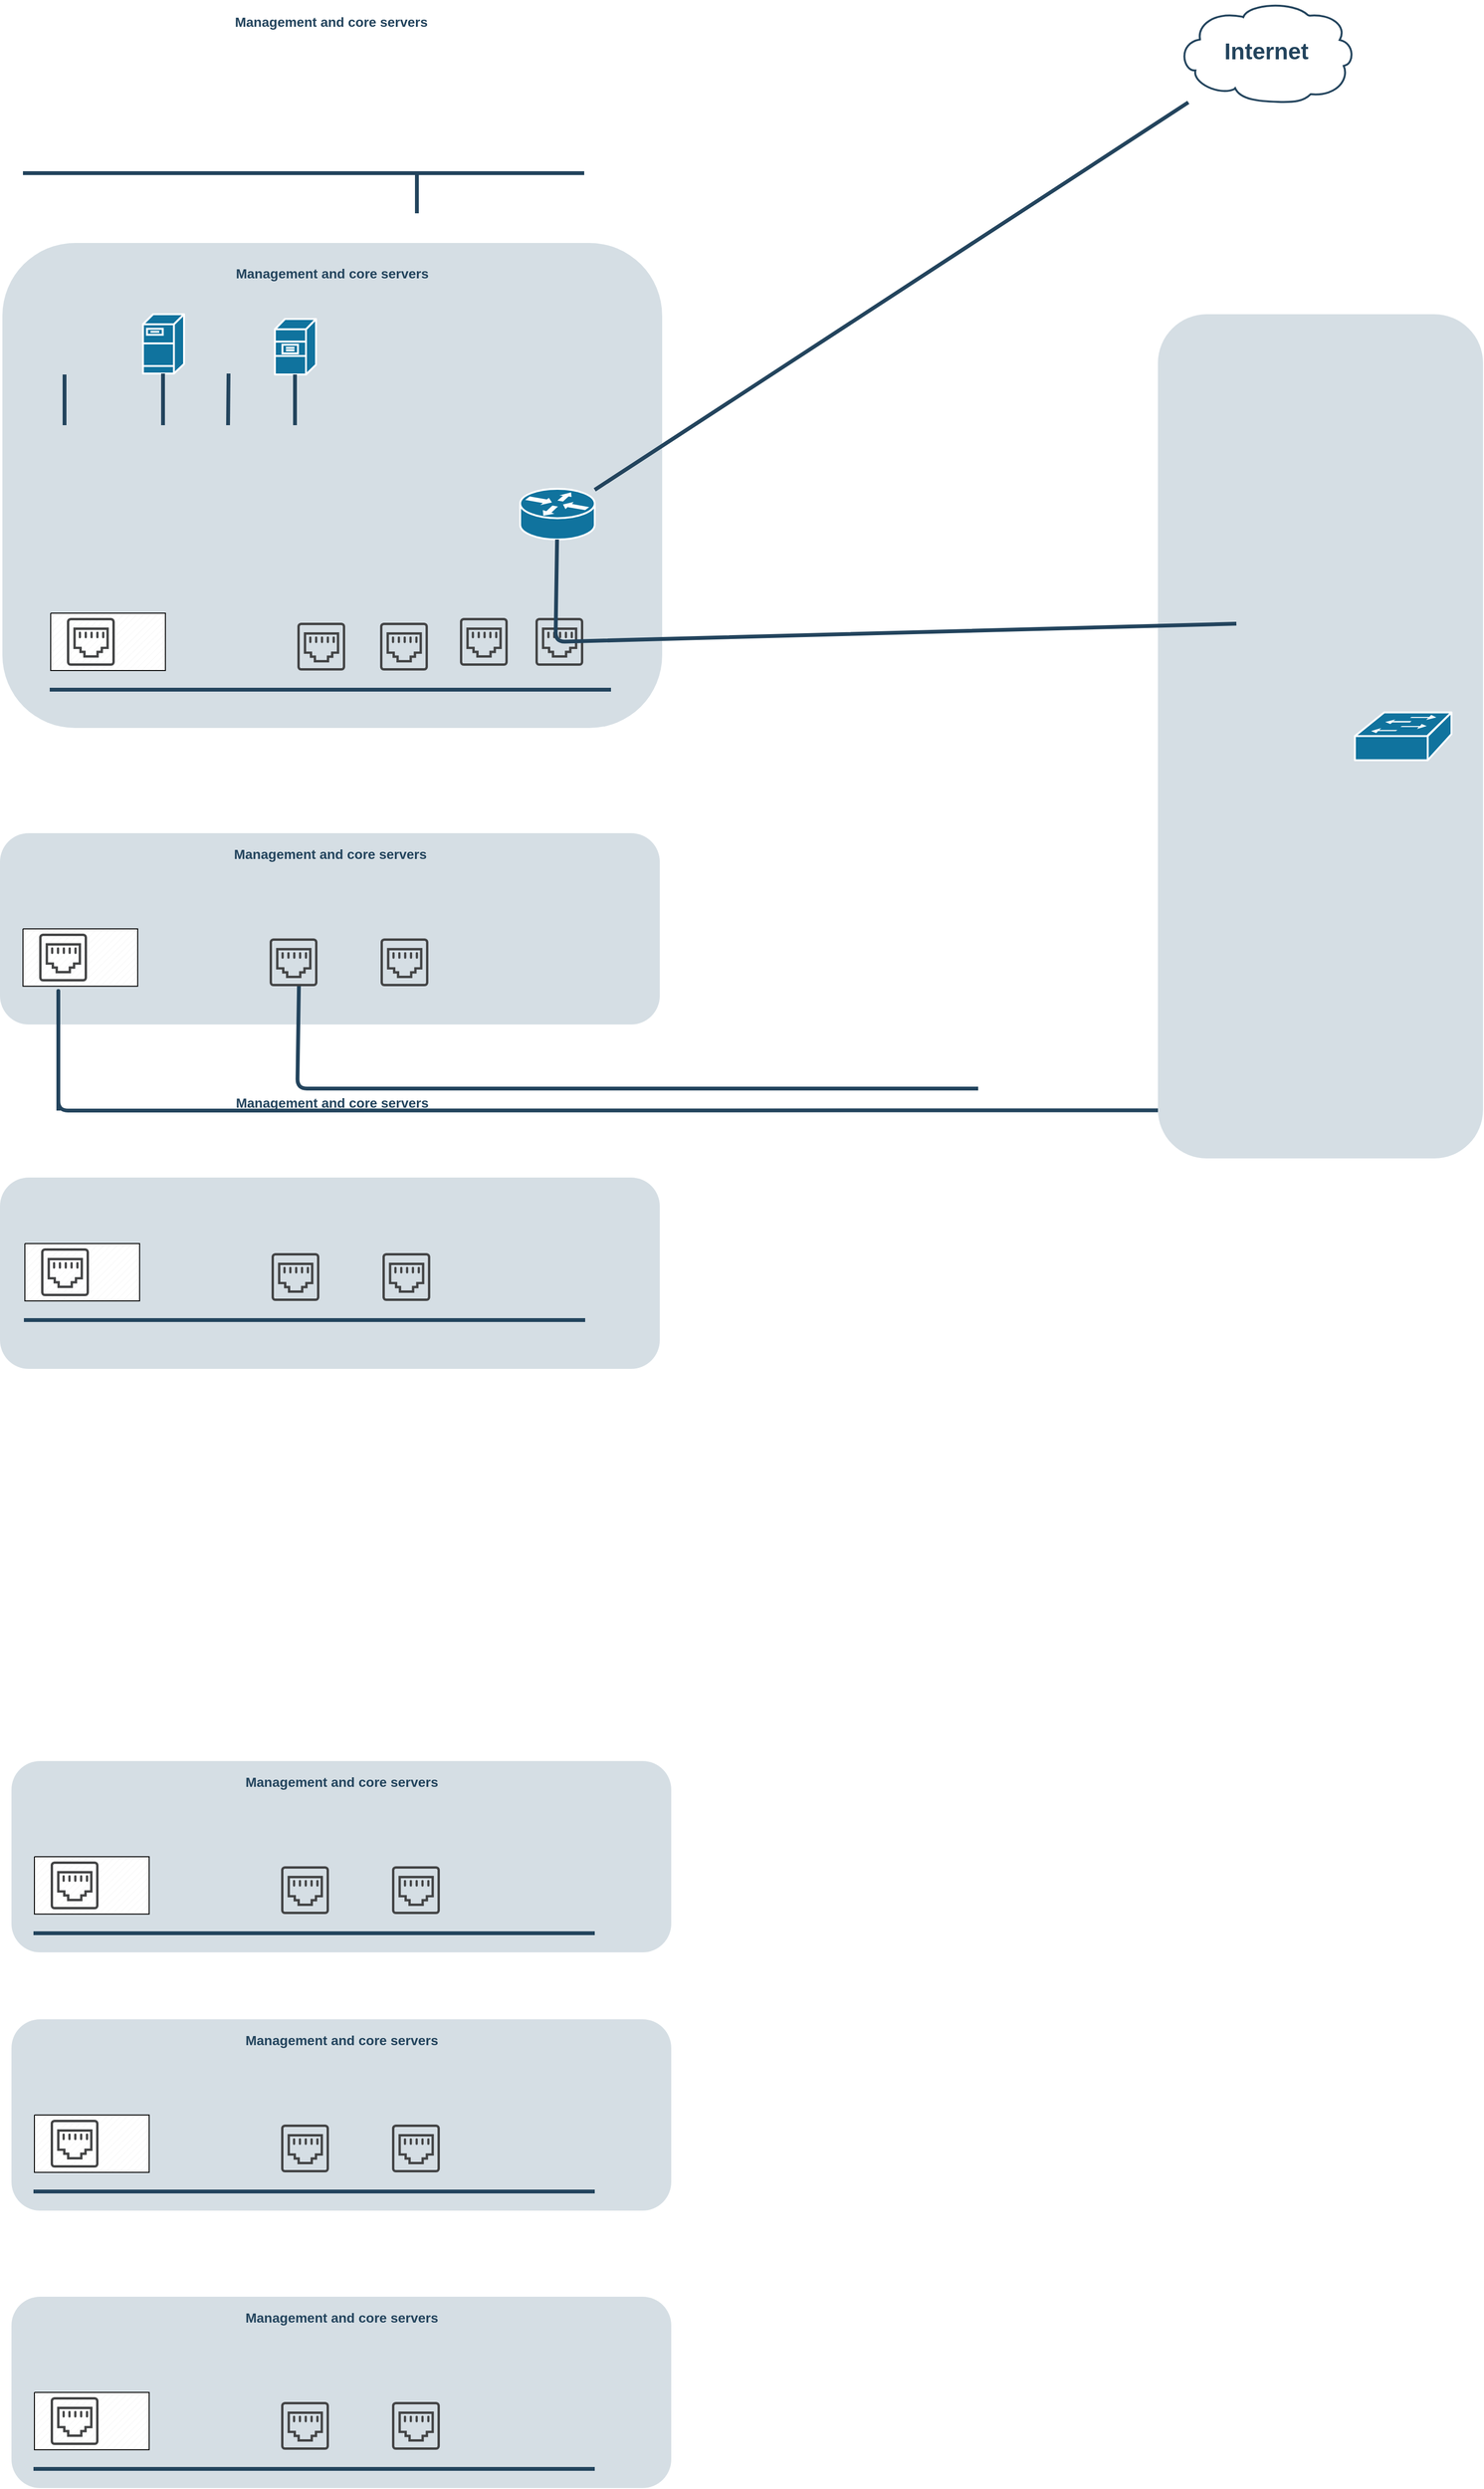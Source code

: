 <mxfile version="13.7.5" type="github">
  <diagram id="6a731a19-8d31-9384-78a2-239565b7b9f0" name="Page-1">
    <mxGraphModel dx="2031" dy="1020" grid="1" gridSize="10" guides="1" tooltips="1" connect="1" arrows="1" fold="1" page="1" pageScale="1" pageWidth="827" pageHeight="1169" background="#ffffff" math="0" shadow="0">
      <root>
        <mxCell id="0" />
        <mxCell id="1" parent="0" />
        <mxCell id="2095" value="" style="rounded=1;whiteSpace=wrap;html=1;strokeColor=none;fillColor=#BAC8D3;fontSize=24;fontColor=#23445D;align=center;opacity=60;" parent="1" vertex="1">
          <mxGeometry x="1240" y="357.5" width="340" height="882.5" as="geometry" />
        </mxCell>
        <mxCell id="2109" value="Internet" style="shape=mxgraph.cisco.storage.cloud;html=1;dashed=0;strokeColor=#23445D;fillColor=#ffffff;strokeWidth=2;fontFamily=Helvetica;fontSize=24;fontColor=#23445D;align=center;fontStyle=1" parent="1" vertex="1">
          <mxGeometry x="1260" y="30" width="186" height="106" as="geometry" />
        </mxCell>
        <mxCell id="2136" value="" style="shape=mxgraph.cisco.switches.workgroup_switch;html=1;dashed=0;fillColor=#10739E;strokeColor=#ffffff;strokeWidth=2;verticalLabelPosition=bottom;verticalAlign=top;fontFamily=Helvetica;fontSize=36;fontColor=#FFB366" parent="1" vertex="1">
          <mxGeometry x="1446" y="773.75" width="101" height="50" as="geometry" />
        </mxCell>
        <mxCell id="2152" value="" style="line;html=1;strokeColor=#23445D;" parent="1" vertex="1">
          <mxGeometry x="53" y="205" width="587" height="10" as="geometry" />
        </mxCell>
        <mxCell id="2162" value="" style="edgeStyle=elbowEdgeStyle;elbow=horizontal;endArrow=none;html=1;strokeColor=#23445D;endFill=0;strokeWidth=4;rounded=1" parent="1" edge="1">
          <mxGeometry width="100" height="100" relative="1" as="geometry">
            <mxPoint x="465" y="210" as="sourcePoint" />
            <mxPoint x="465" y="252" as="targetPoint" />
          </mxGeometry>
        </mxCell>
        <mxCell id="2226" value="&lt;font color=&quot;#23445d&quot;&gt;Management and core servers&lt;/font&gt;" style="rounded=1;whiteSpace=wrap;html=1;strokeColor=none;fillColor=none;fontSize=14;fontColor=#742B21;align=center;fontStyle=1" parent="1" vertex="1">
          <mxGeometry x="263" y="42" width="225" height="19" as="geometry" />
        </mxCell>
        <mxCell id="hnnvce4qbMv4iyodjOSm-2261" value="" style="rounded=1;whiteSpace=wrap;html=1;strokeColor=none;fillColor=#BAC8D3;fontSize=24;fontColor=#23445D;align=center;opacity=60;" vertex="1" parent="1">
          <mxGeometry x="31.5" y="283" width="690" height="507" as="geometry" />
        </mxCell>
        <mxCell id="hnnvce4qbMv4iyodjOSm-2263" value="" style="shape=mxgraph.cisco.servers.fileserver;html=1;dashed=0;fillColor=#10739E;strokeColor=#ffffff;strokeWidth=2;verticalLabelPosition=bottom;verticalAlign=top;fontFamily=Helvetica;fontSize=36;fontColor=#FFB366" vertex="1" parent="1">
          <mxGeometry x="178.5" y="357.5" width="43" height="62" as="geometry" />
        </mxCell>
        <mxCell id="hnnvce4qbMv4iyodjOSm-2265" value="" style="shape=mxgraph.cisco.servers.file_server;html=1;dashed=0;fillColor=#10739E;strokeColor=#ffffff;strokeWidth=2;verticalLabelPosition=bottom;verticalAlign=top;fontFamily=Helvetica;fontSize=36;fontColor=#FFB366" vertex="1" parent="1">
          <mxGeometry x="316.5" y="362.5" width="43" height="58" as="geometry" />
        </mxCell>
        <mxCell id="hnnvce4qbMv4iyodjOSm-2272" value="" style="edgeStyle=elbowEdgeStyle;elbow=horizontal;endArrow=none;html=1;strokeColor=#23445D;endFill=0;strokeWidth=4;rounded=1" edge="1" target="hnnvce4qbMv4iyodjOSm-2265" parent="1">
          <mxGeometry width="100" height="100" relative="1" as="geometry">
            <mxPoint x="337.5" y="473.5" as="sourcePoint" />
            <mxPoint x="337.833" y="420.444" as="targetPoint" />
          </mxGeometry>
        </mxCell>
        <mxCell id="hnnvce4qbMv4iyodjOSm-2273" value="" style="edgeStyle=elbowEdgeStyle;elbow=horizontal;endArrow=none;html=1;strokeColor=#23445D;endFill=0;strokeWidth=4;rounded=1" edge="1" parent="1">
          <mxGeometry width="100" height="100" relative="1" as="geometry">
            <mxPoint x="267.5" y="473.5" as="sourcePoint" />
            <mxPoint x="268.333" y="419.5" as="targetPoint" />
          </mxGeometry>
        </mxCell>
        <mxCell id="hnnvce4qbMv4iyodjOSm-2274" value="" style="edgeStyle=elbowEdgeStyle;elbow=horizontal;endArrow=none;html=1;strokeColor=#23445D;endFill=0;strokeWidth=4;rounded=1" edge="1" target="hnnvce4qbMv4iyodjOSm-2263" parent="1">
          <mxGeometry width="100" height="100" relative="1" as="geometry">
            <mxPoint x="199.5" y="473.5" as="sourcePoint" />
            <mxPoint x="199.306" y="420.444" as="targetPoint" />
          </mxGeometry>
        </mxCell>
        <mxCell id="hnnvce4qbMv4iyodjOSm-2275" value="" style="edgeStyle=elbowEdgeStyle;elbow=horizontal;endArrow=none;html=1;strokeColor=#23445D;endFill=0;strokeWidth=4;rounded=1" edge="1" parent="1">
          <mxGeometry width="100" height="100" relative="1" as="geometry">
            <mxPoint x="96.5" y="473.5" as="sourcePoint" />
            <mxPoint x="96.667" y="420.5" as="targetPoint" />
          </mxGeometry>
        </mxCell>
        <mxCell id="hnnvce4qbMv4iyodjOSm-2276" value="&lt;font color=&quot;#23445d&quot;&gt;Management and core servers&lt;/font&gt;" style="rounded=1;whiteSpace=wrap;html=1;strokeColor=none;fillColor=none;fontSize=14;fontColor=#742B21;align=center;fontStyle=1" vertex="1" parent="1">
          <mxGeometry x="263.5" y="305.5" width="225" height="19" as="geometry" />
        </mxCell>
        <mxCell id="hnnvce4qbMv4iyodjOSm-2295" value="" style="rounded=1;whiteSpace=wrap;html=1;strokeColor=none;fillColor=#BAC8D3;fontSize=24;fontColor=#23445D;align=center;opacity=60;" vertex="1" parent="1">
          <mxGeometry x="29" y="900" width="690" height="200" as="geometry" />
        </mxCell>
        <mxCell id="hnnvce4qbMv4iyodjOSm-2297" value="&lt;font color=&quot;#23445d&quot;&gt;Management and core servers&lt;/font&gt;" style="rounded=1;whiteSpace=wrap;html=1;strokeColor=none;fillColor=none;fontSize=14;fontColor=#742B21;align=center;fontStyle=1" vertex="1" parent="1">
          <mxGeometry x="262" y="912" width="225" height="19" as="geometry" />
        </mxCell>
        <mxCell id="hnnvce4qbMv4iyodjOSm-2303" value="" style="verticalLabelPosition=bottom;verticalAlign=top;html=1;shape=mxgraph.basic.patternFillRect;fillStyle=diag;step=5;fillStrokeWidth=0.2;fillStrokeColor=#dddddd;" vertex="1" parent="1">
          <mxGeometry x="53" y="1000" width="120" height="60" as="geometry" />
        </mxCell>
        <mxCell id="hnnvce4qbMv4iyodjOSm-2307" value="" style="pointerEvents=1;shadow=0;dashed=0;html=1;strokeColor=none;fillColor=#434445;aspect=fixed;labelPosition=center;verticalLabelPosition=bottom;verticalAlign=top;align=center;outlineConnect=0;shape=mxgraph.vvd.ethernet_port;" vertex="1" parent="1">
          <mxGeometry x="311" y="1010" width="50" height="50" as="geometry" />
        </mxCell>
        <mxCell id="hnnvce4qbMv4iyodjOSm-2308" value="" style="pointerEvents=1;shadow=0;dashed=0;html=1;strokeColor=none;fillColor=#434445;aspect=fixed;labelPosition=center;verticalLabelPosition=bottom;verticalAlign=top;align=center;outlineConnect=0;shape=mxgraph.vvd.ethernet_port;" vertex="1" parent="1">
          <mxGeometry x="427" y="1010" width="50" height="50" as="geometry" />
        </mxCell>
        <mxCell id="hnnvce4qbMv4iyodjOSm-2309" value="" style="pointerEvents=1;shadow=0;dashed=0;html=1;strokeColor=none;fillColor=#434445;aspect=fixed;labelPosition=center;verticalLabelPosition=bottom;verticalAlign=top;align=center;outlineConnect=0;shape=mxgraph.vvd.ethernet_port;" vertex="1" parent="1">
          <mxGeometry x="70" y="1005" width="50" height="50" as="geometry" />
        </mxCell>
        <mxCell id="hnnvce4qbMv4iyodjOSm-2310" value="" style="rounded=1;whiteSpace=wrap;html=1;strokeColor=none;fillColor=#BAC8D3;fontSize=24;fontColor=#23445D;align=center;opacity=60;" vertex="1" parent="1">
          <mxGeometry x="29" y="1260" width="690" height="200" as="geometry" />
        </mxCell>
        <mxCell id="hnnvce4qbMv4iyodjOSm-2311" value="" style="line;html=1;strokeColor=#23445D;" vertex="1" parent="1">
          <mxGeometry x="54" y="1404" width="587" height="10" as="geometry" />
        </mxCell>
        <mxCell id="hnnvce4qbMv4iyodjOSm-2312" value="&lt;font color=&quot;#23445d&quot;&gt;Management and core servers&lt;/font&gt;" style="rounded=1;whiteSpace=wrap;html=1;strokeColor=none;fillColor=none;fontSize=14;fontColor=#742B21;align=center;fontStyle=1" vertex="1" parent="1">
          <mxGeometry x="264" y="1172" width="225" height="19" as="geometry" />
        </mxCell>
        <mxCell id="hnnvce4qbMv4iyodjOSm-2313" value="" style="verticalLabelPosition=bottom;verticalAlign=top;html=1;shape=mxgraph.basic.patternFillRect;fillStyle=diag;step=5;fillStrokeWidth=0.2;fillStrokeColor=#dddddd;" vertex="1" parent="1">
          <mxGeometry x="55" y="1329" width="120" height="60" as="geometry" />
        </mxCell>
        <mxCell id="hnnvce4qbMv4iyodjOSm-2314" value="" style="pointerEvents=1;shadow=0;dashed=0;html=1;strokeColor=none;fillColor=#434445;aspect=fixed;labelPosition=center;verticalLabelPosition=bottom;verticalAlign=top;align=center;outlineConnect=0;shape=mxgraph.vvd.ethernet_port;" vertex="1" parent="1">
          <mxGeometry x="313" y="1339" width="50" height="50" as="geometry" />
        </mxCell>
        <mxCell id="hnnvce4qbMv4iyodjOSm-2315" value="" style="pointerEvents=1;shadow=0;dashed=0;html=1;strokeColor=none;fillColor=#434445;aspect=fixed;labelPosition=center;verticalLabelPosition=bottom;verticalAlign=top;align=center;outlineConnect=0;shape=mxgraph.vvd.ethernet_port;" vertex="1" parent="1">
          <mxGeometry x="429" y="1339" width="50" height="50" as="geometry" />
        </mxCell>
        <mxCell id="hnnvce4qbMv4iyodjOSm-2316" value="" style="pointerEvents=1;shadow=0;dashed=0;html=1;strokeColor=none;fillColor=#434445;aspect=fixed;labelPosition=center;verticalLabelPosition=bottom;verticalAlign=top;align=center;outlineConnect=0;shape=mxgraph.vvd.ethernet_port;" vertex="1" parent="1">
          <mxGeometry x="72" y="1334" width="50" height="50" as="geometry" />
        </mxCell>
        <mxCell id="hnnvce4qbMv4iyodjOSm-2317" value="" style="rounded=1;whiteSpace=wrap;html=1;strokeColor=none;fillColor=#BAC8D3;fontSize=24;fontColor=#23445D;align=center;opacity=60;" vertex="1" parent="1">
          <mxGeometry x="41" y="1870" width="690" height="200" as="geometry" />
        </mxCell>
        <mxCell id="hnnvce4qbMv4iyodjOSm-2318" value="" style="line;html=1;strokeColor=#23445D;" vertex="1" parent="1">
          <mxGeometry x="64" y="2045" width="587" height="10" as="geometry" />
        </mxCell>
        <mxCell id="hnnvce4qbMv4iyodjOSm-2319" value="&lt;font color=&quot;#23445d&quot;&gt;Management and core servers&lt;/font&gt;" style="rounded=1;whiteSpace=wrap;html=1;strokeColor=none;fillColor=none;fontSize=14;fontColor=#742B21;align=center;fontStyle=1" vertex="1" parent="1">
          <mxGeometry x="274" y="1882" width="225" height="19" as="geometry" />
        </mxCell>
        <mxCell id="hnnvce4qbMv4iyodjOSm-2320" value="" style="verticalLabelPosition=bottom;verticalAlign=top;html=1;shape=mxgraph.basic.patternFillRect;fillStyle=diag;step=5;fillStrokeWidth=0.2;fillStrokeColor=#dddddd;" vertex="1" parent="1">
          <mxGeometry x="65" y="1970" width="120" height="60" as="geometry" />
        </mxCell>
        <mxCell id="hnnvce4qbMv4iyodjOSm-2321" value="" style="pointerEvents=1;shadow=0;dashed=0;html=1;strokeColor=none;fillColor=#434445;aspect=fixed;labelPosition=center;verticalLabelPosition=bottom;verticalAlign=top;align=center;outlineConnect=0;shape=mxgraph.vvd.ethernet_port;" vertex="1" parent="1">
          <mxGeometry x="323" y="1980" width="50" height="50" as="geometry" />
        </mxCell>
        <mxCell id="hnnvce4qbMv4iyodjOSm-2322" value="" style="pointerEvents=1;shadow=0;dashed=0;html=1;strokeColor=none;fillColor=#434445;aspect=fixed;labelPosition=center;verticalLabelPosition=bottom;verticalAlign=top;align=center;outlineConnect=0;shape=mxgraph.vvd.ethernet_port;" vertex="1" parent="1">
          <mxGeometry x="439" y="1980" width="50" height="50" as="geometry" />
        </mxCell>
        <mxCell id="hnnvce4qbMv4iyodjOSm-2323" value="" style="pointerEvents=1;shadow=0;dashed=0;html=1;strokeColor=none;fillColor=#434445;aspect=fixed;labelPosition=center;verticalLabelPosition=bottom;verticalAlign=top;align=center;outlineConnect=0;shape=mxgraph.vvd.ethernet_port;" vertex="1" parent="1">
          <mxGeometry x="82" y="1975" width="50" height="50" as="geometry" />
        </mxCell>
        <mxCell id="hnnvce4qbMv4iyodjOSm-2324" value="" style="rounded=1;whiteSpace=wrap;html=1;strokeColor=none;fillColor=#BAC8D3;fontSize=24;fontColor=#23445D;align=center;opacity=60;" vertex="1" parent="1">
          <mxGeometry x="41" y="2140" width="690" height="200" as="geometry" />
        </mxCell>
        <mxCell id="hnnvce4qbMv4iyodjOSm-2325" value="" style="line;html=1;strokeColor=#23445D;" vertex="1" parent="1">
          <mxGeometry x="64" y="2315" width="587" height="10" as="geometry" />
        </mxCell>
        <mxCell id="hnnvce4qbMv4iyodjOSm-2326" value="&lt;font color=&quot;#23445d&quot;&gt;Management and core servers&lt;/font&gt;" style="rounded=1;whiteSpace=wrap;html=1;strokeColor=none;fillColor=none;fontSize=14;fontColor=#742B21;align=center;fontStyle=1" vertex="1" parent="1">
          <mxGeometry x="274" y="2152" width="225" height="19" as="geometry" />
        </mxCell>
        <mxCell id="hnnvce4qbMv4iyodjOSm-2327" value="" style="verticalLabelPosition=bottom;verticalAlign=top;html=1;shape=mxgraph.basic.patternFillRect;fillStyle=diag;step=5;fillStrokeWidth=0.2;fillStrokeColor=#dddddd;" vertex="1" parent="1">
          <mxGeometry x="65" y="2240" width="120" height="60" as="geometry" />
        </mxCell>
        <mxCell id="hnnvce4qbMv4iyodjOSm-2328" value="" style="pointerEvents=1;shadow=0;dashed=0;html=1;strokeColor=none;fillColor=#434445;aspect=fixed;labelPosition=center;verticalLabelPosition=bottom;verticalAlign=top;align=center;outlineConnect=0;shape=mxgraph.vvd.ethernet_port;" vertex="1" parent="1">
          <mxGeometry x="323" y="2250" width="50" height="50" as="geometry" />
        </mxCell>
        <mxCell id="hnnvce4qbMv4iyodjOSm-2329" value="" style="pointerEvents=1;shadow=0;dashed=0;html=1;strokeColor=none;fillColor=#434445;aspect=fixed;labelPosition=center;verticalLabelPosition=bottom;verticalAlign=top;align=center;outlineConnect=0;shape=mxgraph.vvd.ethernet_port;" vertex="1" parent="1">
          <mxGeometry x="439" y="2250" width="50" height="50" as="geometry" />
        </mxCell>
        <mxCell id="hnnvce4qbMv4iyodjOSm-2330" value="" style="pointerEvents=1;shadow=0;dashed=0;html=1;strokeColor=none;fillColor=#434445;aspect=fixed;labelPosition=center;verticalLabelPosition=bottom;verticalAlign=top;align=center;outlineConnect=0;shape=mxgraph.vvd.ethernet_port;" vertex="1" parent="1">
          <mxGeometry x="82" y="2245" width="50" height="50" as="geometry" />
        </mxCell>
        <mxCell id="hnnvce4qbMv4iyodjOSm-2331" value="" style="rounded=1;whiteSpace=wrap;html=1;strokeColor=none;fillColor=#BAC8D3;fontSize=24;fontColor=#23445D;align=center;opacity=60;" vertex="1" parent="1">
          <mxGeometry x="41" y="2430" width="690" height="200" as="geometry" />
        </mxCell>
        <mxCell id="hnnvce4qbMv4iyodjOSm-2332" value="" style="line;html=1;strokeColor=#23445D;" vertex="1" parent="1">
          <mxGeometry x="64" y="2605" width="587" height="10" as="geometry" />
        </mxCell>
        <mxCell id="hnnvce4qbMv4iyodjOSm-2333" value="&lt;font color=&quot;#23445d&quot;&gt;Management and core servers&lt;/font&gt;" style="rounded=1;whiteSpace=wrap;html=1;strokeColor=none;fillColor=none;fontSize=14;fontColor=#742B21;align=center;fontStyle=1" vertex="1" parent="1">
          <mxGeometry x="274" y="2442" width="225" height="19" as="geometry" />
        </mxCell>
        <mxCell id="hnnvce4qbMv4iyodjOSm-2334" value="" style="verticalLabelPosition=bottom;verticalAlign=top;html=1;shape=mxgraph.basic.patternFillRect;fillStyle=diag;step=5;fillStrokeWidth=0.2;fillStrokeColor=#dddddd;" vertex="1" parent="1">
          <mxGeometry x="65" y="2530" width="120" height="60" as="geometry" />
        </mxCell>
        <mxCell id="hnnvce4qbMv4iyodjOSm-2335" value="" style="pointerEvents=1;shadow=0;dashed=0;html=1;strokeColor=none;fillColor=#434445;aspect=fixed;labelPosition=center;verticalLabelPosition=bottom;verticalAlign=top;align=center;outlineConnect=0;shape=mxgraph.vvd.ethernet_port;" vertex="1" parent="1">
          <mxGeometry x="323" y="2540" width="50" height="50" as="geometry" />
        </mxCell>
        <mxCell id="hnnvce4qbMv4iyodjOSm-2336" value="" style="pointerEvents=1;shadow=0;dashed=0;html=1;strokeColor=none;fillColor=#434445;aspect=fixed;labelPosition=center;verticalLabelPosition=bottom;verticalAlign=top;align=center;outlineConnect=0;shape=mxgraph.vvd.ethernet_port;" vertex="1" parent="1">
          <mxGeometry x="439" y="2540" width="50" height="50" as="geometry" />
        </mxCell>
        <mxCell id="hnnvce4qbMv4iyodjOSm-2337" value="" style="pointerEvents=1;shadow=0;dashed=0;html=1;strokeColor=none;fillColor=#434445;aspect=fixed;labelPosition=center;verticalLabelPosition=bottom;verticalAlign=top;align=center;outlineConnect=0;shape=mxgraph.vvd.ethernet_port;" vertex="1" parent="1">
          <mxGeometry x="82" y="2535" width="50" height="50" as="geometry" />
        </mxCell>
        <mxCell id="hnnvce4qbMv4iyodjOSm-2344" value="" style="line;html=1;strokeColor=#23445D;" vertex="1" parent="1">
          <mxGeometry x="81" y="745" width="587" height="10" as="geometry" />
        </mxCell>
        <mxCell id="hnnvce4qbMv4iyodjOSm-2345" value="" style="verticalLabelPosition=bottom;verticalAlign=top;html=1;shape=mxgraph.basic.patternFillRect;fillStyle=diag;step=5;fillStrokeWidth=0.2;fillStrokeColor=#dddddd;" vertex="1" parent="1">
          <mxGeometry x="82" y="670" width="120" height="60" as="geometry" />
        </mxCell>
        <mxCell id="hnnvce4qbMv4iyodjOSm-2346" value="" style="pointerEvents=1;shadow=0;dashed=0;html=1;strokeColor=none;fillColor=#434445;aspect=fixed;labelPosition=center;verticalLabelPosition=bottom;verticalAlign=top;align=center;outlineConnect=0;shape=mxgraph.vvd.ethernet_port;" vertex="1" parent="1">
          <mxGeometry x="340" y="680" width="50" height="50" as="geometry" />
        </mxCell>
        <mxCell id="hnnvce4qbMv4iyodjOSm-2347" value="" style="pointerEvents=1;shadow=0;dashed=0;html=1;strokeColor=none;fillColor=#434445;aspect=fixed;labelPosition=center;verticalLabelPosition=bottom;verticalAlign=top;align=center;outlineConnect=0;shape=mxgraph.vvd.ethernet_port;" vertex="1" parent="1">
          <mxGeometry x="589" y="675" width="50" height="50" as="geometry" />
        </mxCell>
        <mxCell id="hnnvce4qbMv4iyodjOSm-2348" value="" style="pointerEvents=1;shadow=0;dashed=0;html=1;strokeColor=none;fillColor=#434445;aspect=fixed;labelPosition=center;verticalLabelPosition=bottom;verticalAlign=top;align=center;outlineConnect=0;shape=mxgraph.vvd.ethernet_port;" vertex="1" parent="1">
          <mxGeometry x="99" y="675" width="50" height="50" as="geometry" />
        </mxCell>
        <mxCell id="2132" value="" style="shape=mxgraph.cisco.routers.router;html=1;dashed=0;fillColor=#10739E;strokeColor=#ffffff;strokeWidth=2;verticalLabelPosition=bottom;verticalAlign=top;fontFamily=Helvetica;fontSize=36;fontColor=#FFB366" parent="1" vertex="1">
          <mxGeometry x="573" y="540" width="78" height="53" as="geometry" />
        </mxCell>
        <mxCell id="hnnvce4qbMv4iyodjOSm-2350" value="" style="pointerEvents=1;shadow=0;dashed=0;html=1;strokeColor=none;fillColor=#434445;aspect=fixed;labelPosition=center;verticalLabelPosition=bottom;verticalAlign=top;align=center;outlineConnect=0;shape=mxgraph.vvd.ethernet_port;" vertex="1" parent="1">
          <mxGeometry x="510" y="675" width="50" height="50" as="geometry" />
        </mxCell>
        <mxCell id="hnnvce4qbMv4iyodjOSm-2351" value="" style="pointerEvents=1;shadow=0;dashed=0;html=1;strokeColor=none;fillColor=#434445;aspect=fixed;labelPosition=center;verticalLabelPosition=bottom;verticalAlign=top;align=center;outlineConnect=0;shape=mxgraph.vvd.ethernet_port;" vertex="1" parent="1">
          <mxGeometry x="426.5" y="680" width="50" height="50" as="geometry" />
        </mxCell>
        <mxCell id="2174" style="edgeStyle=none;rounded=1;html=1;strokeColor=#23445D;endArrow=none;endFill=0;strokeWidth=4" parent="1" source="2109" target="2132" edge="1">
          <mxGeometry relative="1" as="geometry">
            <mxPoint x="1420" y="270" as="sourcePoint" />
          </mxGeometry>
        </mxCell>
        <mxCell id="hnnvce4qbMv4iyodjOSm-2354" style="edgeStyle=none;rounded=1;html=1;strokeColor=#23445D;endArrow=none;endFill=0;strokeWidth=4;exitX=0;exitY=0.943;exitDx=0;exitDy=0;exitPerimeter=0;" edge="1" parent="1" source="2095">
          <mxGeometry relative="1" as="geometry">
            <mxPoint x="931.774" y="870" as="sourcePoint" />
            <mxPoint x="90" y="1190" as="targetPoint" />
            <Array as="points">
              <mxPoint x="90" y="1190" />
              <mxPoint x="90" y="1060" />
            </Array>
          </mxGeometry>
        </mxCell>
        <mxCell id="2200" style="rounded=1;html=1;strokeColor=#23445D;endArrow=none;endFill=0;strokeWidth=4" parent="1" source="2132" edge="1">
          <mxGeometry relative="1" as="geometry">
            <mxPoint x="1322" y="681.039" as="targetPoint" />
            <Array as="points">
              <mxPoint x="610" y="700" />
            </Array>
          </mxGeometry>
        </mxCell>
        <mxCell id="hnnvce4qbMv4iyodjOSm-2355" style="rounded=1;html=1;strokeColor=#23445D;endArrow=none;endFill=0;strokeWidth=4" edge="1" parent="1">
          <mxGeometry relative="1" as="geometry">
            <mxPoint x="341.603" y="1060" as="sourcePoint" />
            <mxPoint x="1052" y="1167" as="targetPoint" />
            <Array as="points">
              <mxPoint x="340" y="1167" />
            </Array>
          </mxGeometry>
        </mxCell>
      </root>
    </mxGraphModel>
  </diagram>
</mxfile>
